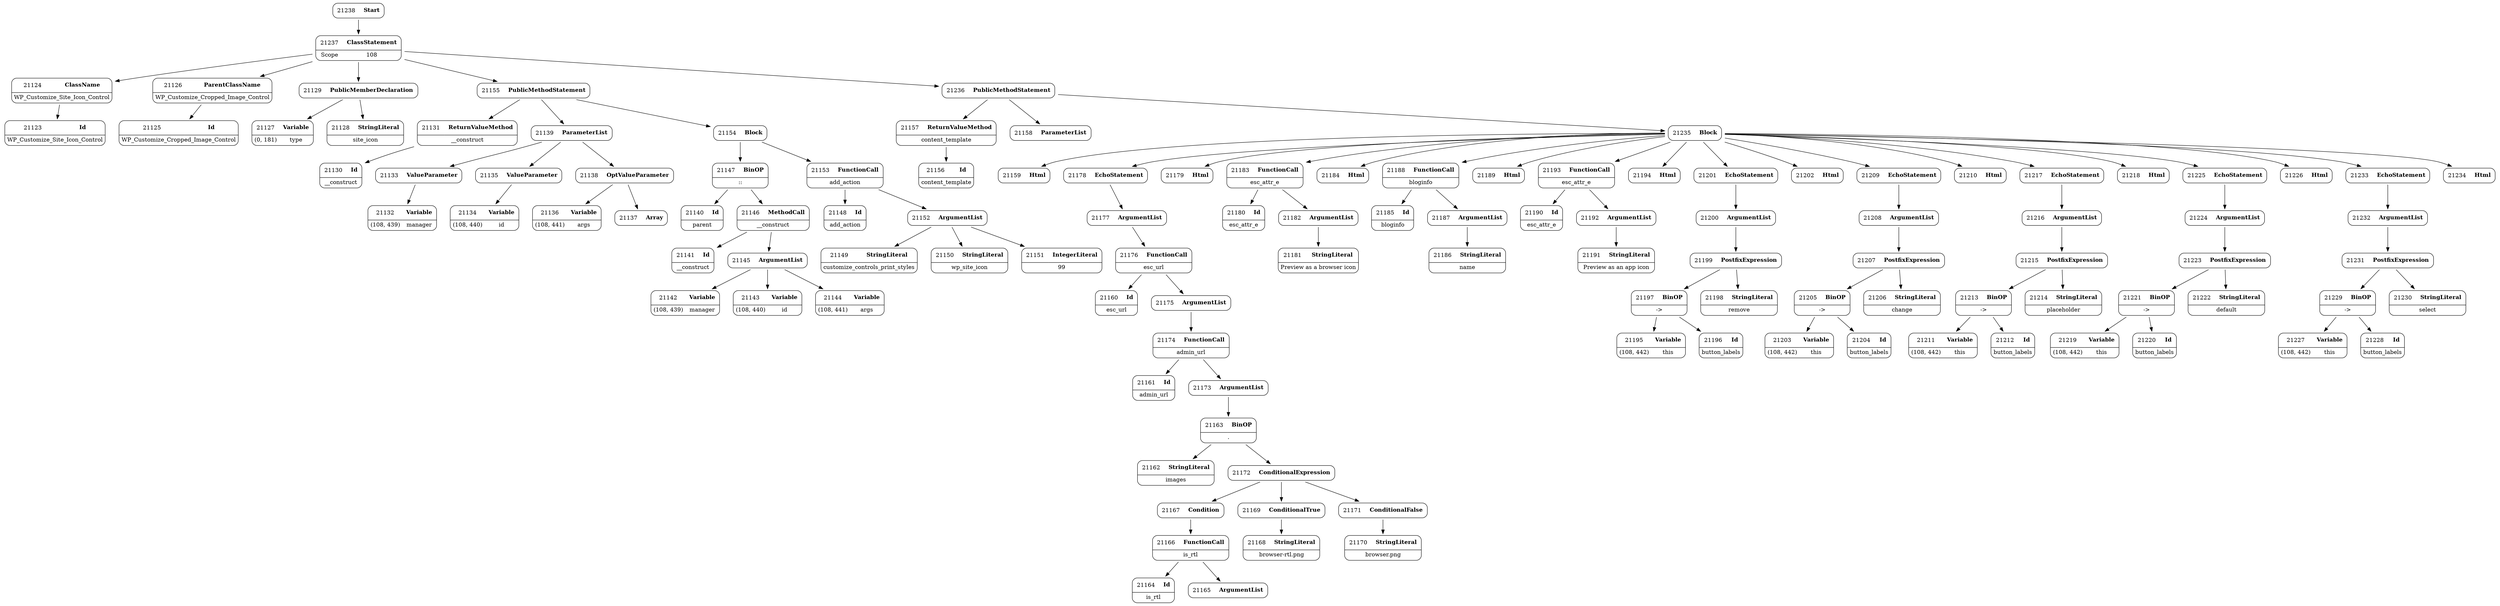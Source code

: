 digraph ast {
node [shape=none];
21123 [label=<<TABLE border='1' cellspacing='0' cellpadding='10' style='rounded' ><TR><TD border='0'>21123</TD><TD border='0'><B>Id</B></TD></TR><HR/><TR><TD border='0' cellpadding='5' colspan='2'>WP_Customize_Site_Icon_Control</TD></TR></TABLE>>];
21124 [label=<<TABLE border='1' cellspacing='0' cellpadding='10' style='rounded' ><TR><TD border='0'>21124</TD><TD border='0'><B>ClassName</B></TD></TR><HR/><TR><TD border='0' cellpadding='5' colspan='2'>WP_Customize_Site_Icon_Control</TD></TR></TABLE>>];
21124 -> 21123 [weight=2];
21125 [label=<<TABLE border='1' cellspacing='0' cellpadding='10' style='rounded' ><TR><TD border='0'>21125</TD><TD border='0'><B>Id</B></TD></TR><HR/><TR><TD border='0' cellpadding='5' colspan='2'>WP_Customize_Cropped_Image_Control</TD></TR></TABLE>>];
21126 [label=<<TABLE border='1' cellspacing='0' cellpadding='10' style='rounded' ><TR><TD border='0'>21126</TD><TD border='0'><B>ParentClassName</B></TD></TR><HR/><TR><TD border='0' cellpadding='5' colspan='2'>WP_Customize_Cropped_Image_Control</TD></TR></TABLE>>];
21126 -> 21125 [weight=2];
21127 [label=<<TABLE border='1' cellspacing='0' cellpadding='10' style='rounded' ><TR><TD border='0'>21127</TD><TD border='0'><B>Variable</B></TD></TR><HR/><TR><TD border='0' cellpadding='5'>(0, 181)</TD><TD border='0' cellpadding='5'>type</TD></TR></TABLE>>];
21128 [label=<<TABLE border='1' cellspacing='0' cellpadding='10' style='rounded' ><TR><TD border='0'>21128</TD><TD border='0'><B>StringLiteral</B></TD></TR><HR/><TR><TD border='0' cellpadding='5' colspan='2'>site_icon</TD></TR></TABLE>>];
21129 [label=<<TABLE border='1' cellspacing='0' cellpadding='10' style='rounded' ><TR><TD border='0'>21129</TD><TD border='0'><B>PublicMemberDeclaration</B></TD></TR></TABLE>>];
21129 -> 21127 [weight=2];
21129 -> 21128 [weight=2];
21130 [label=<<TABLE border='1' cellspacing='0' cellpadding='10' style='rounded' ><TR><TD border='0'>21130</TD><TD border='0'><B>Id</B></TD></TR><HR/><TR><TD border='0' cellpadding='5' colspan='2'>__construct</TD></TR></TABLE>>];
21131 [label=<<TABLE border='1' cellspacing='0' cellpadding='10' style='rounded' ><TR><TD border='0'>21131</TD><TD border='0'><B>ReturnValueMethod</B></TD></TR><HR/><TR><TD border='0' cellpadding='5' colspan='2'>__construct</TD></TR></TABLE>>];
21131 -> 21130 [weight=2];
21132 [label=<<TABLE border='1' cellspacing='0' cellpadding='10' style='rounded' ><TR><TD border='0'>21132</TD><TD border='0'><B>Variable</B></TD></TR><HR/><TR><TD border='0' cellpadding='5'>(108, 439)</TD><TD border='0' cellpadding='5'>manager</TD></TR></TABLE>>];
21133 [label=<<TABLE border='1' cellspacing='0' cellpadding='10' style='rounded' ><TR><TD border='0'>21133</TD><TD border='0'><B>ValueParameter</B></TD></TR></TABLE>>];
21133 -> 21132 [weight=2];
21134 [label=<<TABLE border='1' cellspacing='0' cellpadding='10' style='rounded' ><TR><TD border='0'>21134</TD><TD border='0'><B>Variable</B></TD></TR><HR/><TR><TD border='0' cellpadding='5'>(108, 440)</TD><TD border='0' cellpadding='5'>id</TD></TR></TABLE>>];
21135 [label=<<TABLE border='1' cellspacing='0' cellpadding='10' style='rounded' ><TR><TD border='0'>21135</TD><TD border='0'><B>ValueParameter</B></TD></TR></TABLE>>];
21135 -> 21134 [weight=2];
21136 [label=<<TABLE border='1' cellspacing='0' cellpadding='10' style='rounded' ><TR><TD border='0'>21136</TD><TD border='0'><B>Variable</B></TD></TR><HR/><TR><TD border='0' cellpadding='5'>(108, 441)</TD><TD border='0' cellpadding='5'>args</TD></TR></TABLE>>];
21137 [label=<<TABLE border='1' cellspacing='0' cellpadding='10' style='rounded' ><TR><TD border='0'>21137</TD><TD border='0'><B>Array</B></TD></TR></TABLE>>];
21138 [label=<<TABLE border='1' cellspacing='0' cellpadding='10' style='rounded' ><TR><TD border='0'>21138</TD><TD border='0'><B>OptValueParameter</B></TD></TR></TABLE>>];
21138 -> 21136 [weight=2];
21138 -> 21137 [weight=2];
21139 [label=<<TABLE border='1' cellspacing='0' cellpadding='10' style='rounded' ><TR><TD border='0'>21139</TD><TD border='0'><B>ParameterList</B></TD></TR></TABLE>>];
21139 -> 21133 [weight=2];
21139 -> 21135 [weight=2];
21139 -> 21138 [weight=2];
21140 [label=<<TABLE border='1' cellspacing='0' cellpadding='10' style='rounded' ><TR><TD border='0'>21140</TD><TD border='0'><B>Id</B></TD></TR><HR/><TR><TD border='0' cellpadding='5' colspan='2'>parent</TD></TR></TABLE>>];
21141 [label=<<TABLE border='1' cellspacing='0' cellpadding='10' style='rounded' ><TR><TD border='0'>21141</TD><TD border='0'><B>Id</B></TD></TR><HR/><TR><TD border='0' cellpadding='5' colspan='2'>__construct</TD></TR></TABLE>>];
21142 [label=<<TABLE border='1' cellspacing='0' cellpadding='10' style='rounded' ><TR><TD border='0'>21142</TD><TD border='0'><B>Variable</B></TD></TR><HR/><TR><TD border='0' cellpadding='5'>(108, 439)</TD><TD border='0' cellpadding='5'>manager</TD></TR></TABLE>>];
21143 [label=<<TABLE border='1' cellspacing='0' cellpadding='10' style='rounded' ><TR><TD border='0'>21143</TD><TD border='0'><B>Variable</B></TD></TR><HR/><TR><TD border='0' cellpadding='5'>(108, 440)</TD><TD border='0' cellpadding='5'>id</TD></TR></TABLE>>];
21144 [label=<<TABLE border='1' cellspacing='0' cellpadding='10' style='rounded' ><TR><TD border='0'>21144</TD><TD border='0'><B>Variable</B></TD></TR><HR/><TR><TD border='0' cellpadding='5'>(108, 441)</TD><TD border='0' cellpadding='5'>args</TD></TR></TABLE>>];
21145 [label=<<TABLE border='1' cellspacing='0' cellpadding='10' style='rounded' ><TR><TD border='0'>21145</TD><TD border='0'><B>ArgumentList</B></TD></TR></TABLE>>];
21145 -> 21142 [weight=2];
21145 -> 21143 [weight=2];
21145 -> 21144 [weight=2];
21146 [label=<<TABLE border='1' cellspacing='0' cellpadding='10' style='rounded' ><TR><TD border='0'>21146</TD><TD border='0'><B>MethodCall</B></TD></TR><HR/><TR><TD border='0' cellpadding='5' colspan='2'>__construct</TD></TR></TABLE>>];
21146 -> 21141 [weight=2];
21146 -> 21145 [weight=2];
21147 [label=<<TABLE border='1' cellspacing='0' cellpadding='10' style='rounded' ><TR><TD border='0'>21147</TD><TD border='0'><B>BinOP</B></TD></TR><HR/><TR><TD border='0' cellpadding='5' colspan='2'>::</TD></TR></TABLE>>];
21147 -> 21140 [weight=2];
21147 -> 21146 [weight=2];
21148 [label=<<TABLE border='1' cellspacing='0' cellpadding='10' style='rounded' ><TR><TD border='0'>21148</TD><TD border='0'><B>Id</B></TD></TR><HR/><TR><TD border='0' cellpadding='5' colspan='2'>add_action</TD></TR></TABLE>>];
21149 [label=<<TABLE border='1' cellspacing='0' cellpadding='10' style='rounded' ><TR><TD border='0'>21149</TD><TD border='0'><B>StringLiteral</B></TD></TR><HR/><TR><TD border='0' cellpadding='5' colspan='2'>customize_controls_print_styles</TD></TR></TABLE>>];
21150 [label=<<TABLE border='1' cellspacing='0' cellpadding='10' style='rounded' ><TR><TD border='0'>21150</TD><TD border='0'><B>StringLiteral</B></TD></TR><HR/><TR><TD border='0' cellpadding='5' colspan='2'>wp_site_icon</TD></TR></TABLE>>];
21151 [label=<<TABLE border='1' cellspacing='0' cellpadding='10' style='rounded' ><TR><TD border='0'>21151</TD><TD border='0'><B>IntegerLiteral</B></TD></TR><HR/><TR><TD border='0' cellpadding='5' colspan='2'>99</TD></TR></TABLE>>];
21152 [label=<<TABLE border='1' cellspacing='0' cellpadding='10' style='rounded' ><TR><TD border='0'>21152</TD><TD border='0'><B>ArgumentList</B></TD></TR></TABLE>>];
21152 -> 21149 [weight=2];
21152 -> 21150 [weight=2];
21152 -> 21151 [weight=2];
21153 [label=<<TABLE border='1' cellspacing='0' cellpadding='10' style='rounded' ><TR><TD border='0'>21153</TD><TD border='0'><B>FunctionCall</B></TD></TR><HR/><TR><TD border='0' cellpadding='5' colspan='2'>add_action</TD></TR></TABLE>>];
21153 -> 21148 [weight=2];
21153 -> 21152 [weight=2];
21154 [label=<<TABLE border='1' cellspacing='0' cellpadding='10' style='rounded' ><TR><TD border='0'>21154</TD><TD border='0'><B>Block</B></TD></TR></TABLE>>];
21154 -> 21147 [weight=2];
21154 -> 21153 [weight=2];
21155 [label=<<TABLE border='1' cellspacing='0' cellpadding='10' style='rounded' ><TR><TD border='0'>21155</TD><TD border='0'><B>PublicMethodStatement</B></TD></TR></TABLE>>];
21155 -> 21131 [weight=2];
21155 -> 21139 [weight=2];
21155 -> 21154 [weight=2];
21156 [label=<<TABLE border='1' cellspacing='0' cellpadding='10' style='rounded' ><TR><TD border='0'>21156</TD><TD border='0'><B>Id</B></TD></TR><HR/><TR><TD border='0' cellpadding='5' colspan='2'>content_template</TD></TR></TABLE>>];
21157 [label=<<TABLE border='1' cellspacing='0' cellpadding='10' style='rounded' ><TR><TD border='0'>21157</TD><TD border='0'><B>ReturnValueMethod</B></TD></TR><HR/><TR><TD border='0' cellpadding='5' colspan='2'>content_template</TD></TR></TABLE>>];
21157 -> 21156 [weight=2];
21158 [label=<<TABLE border='1' cellspacing='0' cellpadding='10' style='rounded' ><TR><TD border='0'>21158</TD><TD border='0'><B>ParameterList</B></TD></TR></TABLE>>];
21159 [label=<<TABLE border='1' cellspacing='0' cellpadding='10' style='rounded' ><TR><TD border='0'>21159</TD><TD border='0'><B>Html</B></TD></TR></TABLE>>];
21160 [label=<<TABLE border='1' cellspacing='0' cellpadding='10' style='rounded' ><TR><TD border='0'>21160</TD><TD border='0'><B>Id</B></TD></TR><HR/><TR><TD border='0' cellpadding='5' colspan='2'>esc_url</TD></TR></TABLE>>];
21161 [label=<<TABLE border='1' cellspacing='0' cellpadding='10' style='rounded' ><TR><TD border='0'>21161</TD><TD border='0'><B>Id</B></TD></TR><HR/><TR><TD border='0' cellpadding='5' colspan='2'>admin_url</TD></TR></TABLE>>];
21162 [label=<<TABLE border='1' cellspacing='0' cellpadding='10' style='rounded' ><TR><TD border='0'>21162</TD><TD border='0'><B>StringLiteral</B></TD></TR><HR/><TR><TD border='0' cellpadding='5' colspan='2'>images</TD></TR></TABLE>>];
21163 [label=<<TABLE border='1' cellspacing='0' cellpadding='10' style='rounded' ><TR><TD border='0'>21163</TD><TD border='0'><B>BinOP</B></TD></TR><HR/><TR><TD border='0' cellpadding='5' colspan='2'>.</TD></TR></TABLE>>];
21163 -> 21162 [weight=2];
21163 -> 21172 [weight=2];
21164 [label=<<TABLE border='1' cellspacing='0' cellpadding='10' style='rounded' ><TR><TD border='0'>21164</TD><TD border='0'><B>Id</B></TD></TR><HR/><TR><TD border='0' cellpadding='5' colspan='2'>is_rtl</TD></TR></TABLE>>];
21165 [label=<<TABLE border='1' cellspacing='0' cellpadding='10' style='rounded' ><TR><TD border='0'>21165</TD><TD border='0'><B>ArgumentList</B></TD></TR></TABLE>>];
21166 [label=<<TABLE border='1' cellspacing='0' cellpadding='10' style='rounded' ><TR><TD border='0'>21166</TD><TD border='0'><B>FunctionCall</B></TD></TR><HR/><TR><TD border='0' cellpadding='5' colspan='2'>is_rtl</TD></TR></TABLE>>];
21166 -> 21164 [weight=2];
21166 -> 21165 [weight=2];
21167 [label=<<TABLE border='1' cellspacing='0' cellpadding='10' style='rounded' ><TR><TD border='0'>21167</TD><TD border='0'><B>Condition</B></TD></TR></TABLE>>];
21167 -> 21166 [weight=2];
21168 [label=<<TABLE border='1' cellspacing='0' cellpadding='10' style='rounded' ><TR><TD border='0'>21168</TD><TD border='0'><B>StringLiteral</B></TD></TR><HR/><TR><TD border='0' cellpadding='5' colspan='2'>browser-rtl.png</TD></TR></TABLE>>];
21169 [label=<<TABLE border='1' cellspacing='0' cellpadding='10' style='rounded' ><TR><TD border='0'>21169</TD><TD border='0'><B>ConditionalTrue</B></TD></TR></TABLE>>];
21169 -> 21168 [weight=2];
21170 [label=<<TABLE border='1' cellspacing='0' cellpadding='10' style='rounded' ><TR><TD border='0'>21170</TD><TD border='0'><B>StringLiteral</B></TD></TR><HR/><TR><TD border='0' cellpadding='5' colspan='2'>browser.png</TD></TR></TABLE>>];
21171 [label=<<TABLE border='1' cellspacing='0' cellpadding='10' style='rounded' ><TR><TD border='0'>21171</TD><TD border='0'><B>ConditionalFalse</B></TD></TR></TABLE>>];
21171 -> 21170 [weight=2];
21172 [label=<<TABLE border='1' cellspacing='0' cellpadding='10' style='rounded' ><TR><TD border='0'>21172</TD><TD border='0'><B>ConditionalExpression</B></TD></TR></TABLE>>];
21172 -> 21167 [weight=2];
21172 -> 21169 [weight=2];
21172 -> 21171 [weight=2];
21173 [label=<<TABLE border='1' cellspacing='0' cellpadding='10' style='rounded' ><TR><TD border='0'>21173</TD><TD border='0'><B>ArgumentList</B></TD></TR></TABLE>>];
21173 -> 21163 [weight=2];
21174 [label=<<TABLE border='1' cellspacing='0' cellpadding='10' style='rounded' ><TR><TD border='0'>21174</TD><TD border='0'><B>FunctionCall</B></TD></TR><HR/><TR><TD border='0' cellpadding='5' colspan='2'>admin_url</TD></TR></TABLE>>];
21174 -> 21161 [weight=2];
21174 -> 21173 [weight=2];
21175 [label=<<TABLE border='1' cellspacing='0' cellpadding='10' style='rounded' ><TR><TD border='0'>21175</TD><TD border='0'><B>ArgumentList</B></TD></TR></TABLE>>];
21175 -> 21174 [weight=2];
21176 [label=<<TABLE border='1' cellspacing='0' cellpadding='10' style='rounded' ><TR><TD border='0'>21176</TD><TD border='0'><B>FunctionCall</B></TD></TR><HR/><TR><TD border='0' cellpadding='5' colspan='2'>esc_url</TD></TR></TABLE>>];
21176 -> 21160 [weight=2];
21176 -> 21175 [weight=2];
21177 [label=<<TABLE border='1' cellspacing='0' cellpadding='10' style='rounded' ><TR><TD border='0'>21177</TD><TD border='0'><B>ArgumentList</B></TD></TR></TABLE>>];
21177 -> 21176 [weight=2];
21178 [label=<<TABLE border='1' cellspacing='0' cellpadding='10' style='rounded' ><TR><TD border='0'>21178</TD><TD border='0'><B>EchoStatement</B></TD></TR></TABLE>>];
21178 -> 21177 [weight=2];
21179 [label=<<TABLE border='1' cellspacing='0' cellpadding='10' style='rounded' ><TR><TD border='0'>21179</TD><TD border='0'><B>Html</B></TD></TR></TABLE>>];
21180 [label=<<TABLE border='1' cellspacing='0' cellpadding='10' style='rounded' ><TR><TD border='0'>21180</TD><TD border='0'><B>Id</B></TD></TR><HR/><TR><TD border='0' cellpadding='5' colspan='2'>esc_attr_e</TD></TR></TABLE>>];
21181 [label=<<TABLE border='1' cellspacing='0' cellpadding='10' style='rounded' ><TR><TD border='0'>21181</TD><TD border='0'><B>StringLiteral</B></TD></TR><HR/><TR><TD border='0' cellpadding='5' colspan='2'>Preview as a browser icon</TD></TR></TABLE>>];
21182 [label=<<TABLE border='1' cellspacing='0' cellpadding='10' style='rounded' ><TR><TD border='0'>21182</TD><TD border='0'><B>ArgumentList</B></TD></TR></TABLE>>];
21182 -> 21181 [weight=2];
21183 [label=<<TABLE border='1' cellspacing='0' cellpadding='10' style='rounded' ><TR><TD border='0'>21183</TD><TD border='0'><B>FunctionCall</B></TD></TR><HR/><TR><TD border='0' cellpadding='5' colspan='2'>esc_attr_e</TD></TR></TABLE>>];
21183 -> 21180 [weight=2];
21183 -> 21182 [weight=2];
21184 [label=<<TABLE border='1' cellspacing='0' cellpadding='10' style='rounded' ><TR><TD border='0'>21184</TD><TD border='0'><B>Html</B></TD></TR></TABLE>>];
21185 [label=<<TABLE border='1' cellspacing='0' cellpadding='10' style='rounded' ><TR><TD border='0'>21185</TD><TD border='0'><B>Id</B></TD></TR><HR/><TR><TD border='0' cellpadding='5' colspan='2'>bloginfo</TD></TR></TABLE>>];
21186 [label=<<TABLE border='1' cellspacing='0' cellpadding='10' style='rounded' ><TR><TD border='0'>21186</TD><TD border='0'><B>StringLiteral</B></TD></TR><HR/><TR><TD border='0' cellpadding='5' colspan='2'>name</TD></TR></TABLE>>];
21187 [label=<<TABLE border='1' cellspacing='0' cellpadding='10' style='rounded' ><TR><TD border='0'>21187</TD><TD border='0'><B>ArgumentList</B></TD></TR></TABLE>>];
21187 -> 21186 [weight=2];
21188 [label=<<TABLE border='1' cellspacing='0' cellpadding='10' style='rounded' ><TR><TD border='0'>21188</TD><TD border='0'><B>FunctionCall</B></TD></TR><HR/><TR><TD border='0' cellpadding='5' colspan='2'>bloginfo</TD></TR></TABLE>>];
21188 -> 21185 [weight=2];
21188 -> 21187 [weight=2];
21189 [label=<<TABLE border='1' cellspacing='0' cellpadding='10' style='rounded' ><TR><TD border='0'>21189</TD><TD border='0'><B>Html</B></TD></TR></TABLE>>];
21190 [label=<<TABLE border='1' cellspacing='0' cellpadding='10' style='rounded' ><TR><TD border='0'>21190</TD><TD border='0'><B>Id</B></TD></TR><HR/><TR><TD border='0' cellpadding='5' colspan='2'>esc_attr_e</TD></TR></TABLE>>];
21191 [label=<<TABLE border='1' cellspacing='0' cellpadding='10' style='rounded' ><TR><TD border='0'>21191</TD><TD border='0'><B>StringLiteral</B></TD></TR><HR/><TR><TD border='0' cellpadding='5' colspan='2'>Preview as an app icon</TD></TR></TABLE>>];
21192 [label=<<TABLE border='1' cellspacing='0' cellpadding='10' style='rounded' ><TR><TD border='0'>21192</TD><TD border='0'><B>ArgumentList</B></TD></TR></TABLE>>];
21192 -> 21191 [weight=2];
21193 [label=<<TABLE border='1' cellspacing='0' cellpadding='10' style='rounded' ><TR><TD border='0'>21193</TD><TD border='0'><B>FunctionCall</B></TD></TR><HR/><TR><TD border='0' cellpadding='5' colspan='2'>esc_attr_e</TD></TR></TABLE>>];
21193 -> 21190 [weight=2];
21193 -> 21192 [weight=2];
21194 [label=<<TABLE border='1' cellspacing='0' cellpadding='10' style='rounded' ><TR><TD border='0'>21194</TD><TD border='0'><B>Html</B></TD></TR></TABLE>>];
21195 [label=<<TABLE border='1' cellspacing='0' cellpadding='10' style='rounded' ><TR><TD border='0'>21195</TD><TD border='0'><B>Variable</B></TD></TR><HR/><TR><TD border='0' cellpadding='5'>(108, 442)</TD><TD border='0' cellpadding='5'>this</TD></TR></TABLE>>];
21196 [label=<<TABLE border='1' cellspacing='0' cellpadding='10' style='rounded' ><TR><TD border='0'>21196</TD><TD border='0'><B>Id</B></TD></TR><HR/><TR><TD border='0' cellpadding='5' colspan='2'>button_labels</TD></TR></TABLE>>];
21197 [label=<<TABLE border='1' cellspacing='0' cellpadding='10' style='rounded' ><TR><TD border='0'>21197</TD><TD border='0'><B>BinOP</B></TD></TR><HR/><TR><TD border='0' cellpadding='5' colspan='2'>-&gt;</TD></TR></TABLE>>];
21197 -> 21195 [weight=2];
21197 -> 21196 [weight=2];
21198 [label=<<TABLE border='1' cellspacing='0' cellpadding='10' style='rounded' ><TR><TD border='0'>21198</TD><TD border='0'><B>StringLiteral</B></TD></TR><HR/><TR><TD border='0' cellpadding='5' colspan='2'>remove</TD></TR></TABLE>>];
21199 [label=<<TABLE border='1' cellspacing='0' cellpadding='10' style='rounded' ><TR><TD border='0'>21199</TD><TD border='0'><B>PostfixExpression</B></TD></TR></TABLE>>];
21199 -> 21197 [weight=2];
21199 -> 21198 [weight=2];
21200 [label=<<TABLE border='1' cellspacing='0' cellpadding='10' style='rounded' ><TR><TD border='0'>21200</TD><TD border='0'><B>ArgumentList</B></TD></TR></TABLE>>];
21200 -> 21199 [weight=2];
21201 [label=<<TABLE border='1' cellspacing='0' cellpadding='10' style='rounded' ><TR><TD border='0'>21201</TD><TD border='0'><B>EchoStatement</B></TD></TR></TABLE>>];
21201 -> 21200 [weight=2];
21202 [label=<<TABLE border='1' cellspacing='0' cellpadding='10' style='rounded' ><TR><TD border='0'>21202</TD><TD border='0'><B>Html</B></TD></TR></TABLE>>];
21203 [label=<<TABLE border='1' cellspacing='0' cellpadding='10' style='rounded' ><TR><TD border='0'>21203</TD><TD border='0'><B>Variable</B></TD></TR><HR/><TR><TD border='0' cellpadding='5'>(108, 442)</TD><TD border='0' cellpadding='5'>this</TD></TR></TABLE>>];
21204 [label=<<TABLE border='1' cellspacing='0' cellpadding='10' style='rounded' ><TR><TD border='0'>21204</TD><TD border='0'><B>Id</B></TD></TR><HR/><TR><TD border='0' cellpadding='5' colspan='2'>button_labels</TD></TR></TABLE>>];
21205 [label=<<TABLE border='1' cellspacing='0' cellpadding='10' style='rounded' ><TR><TD border='0'>21205</TD><TD border='0'><B>BinOP</B></TD></TR><HR/><TR><TD border='0' cellpadding='5' colspan='2'>-&gt;</TD></TR></TABLE>>];
21205 -> 21203 [weight=2];
21205 -> 21204 [weight=2];
21206 [label=<<TABLE border='1' cellspacing='0' cellpadding='10' style='rounded' ><TR><TD border='0'>21206</TD><TD border='0'><B>StringLiteral</B></TD></TR><HR/><TR><TD border='0' cellpadding='5' colspan='2'>change</TD></TR></TABLE>>];
21207 [label=<<TABLE border='1' cellspacing='0' cellpadding='10' style='rounded' ><TR><TD border='0'>21207</TD><TD border='0'><B>PostfixExpression</B></TD></TR></TABLE>>];
21207 -> 21205 [weight=2];
21207 -> 21206 [weight=2];
21208 [label=<<TABLE border='1' cellspacing='0' cellpadding='10' style='rounded' ><TR><TD border='0'>21208</TD><TD border='0'><B>ArgumentList</B></TD></TR></TABLE>>];
21208 -> 21207 [weight=2];
21209 [label=<<TABLE border='1' cellspacing='0' cellpadding='10' style='rounded' ><TR><TD border='0'>21209</TD><TD border='0'><B>EchoStatement</B></TD></TR></TABLE>>];
21209 -> 21208 [weight=2];
21210 [label=<<TABLE border='1' cellspacing='0' cellpadding='10' style='rounded' ><TR><TD border='0'>21210</TD><TD border='0'><B>Html</B></TD></TR></TABLE>>];
21211 [label=<<TABLE border='1' cellspacing='0' cellpadding='10' style='rounded' ><TR><TD border='0'>21211</TD><TD border='0'><B>Variable</B></TD></TR><HR/><TR><TD border='0' cellpadding='5'>(108, 442)</TD><TD border='0' cellpadding='5'>this</TD></TR></TABLE>>];
21212 [label=<<TABLE border='1' cellspacing='0' cellpadding='10' style='rounded' ><TR><TD border='0'>21212</TD><TD border='0'><B>Id</B></TD></TR><HR/><TR><TD border='0' cellpadding='5' colspan='2'>button_labels</TD></TR></TABLE>>];
21213 [label=<<TABLE border='1' cellspacing='0' cellpadding='10' style='rounded' ><TR><TD border='0'>21213</TD><TD border='0'><B>BinOP</B></TD></TR><HR/><TR><TD border='0' cellpadding='5' colspan='2'>-&gt;</TD></TR></TABLE>>];
21213 -> 21211 [weight=2];
21213 -> 21212 [weight=2];
21214 [label=<<TABLE border='1' cellspacing='0' cellpadding='10' style='rounded' ><TR><TD border='0'>21214</TD><TD border='0'><B>StringLiteral</B></TD></TR><HR/><TR><TD border='0' cellpadding='5' colspan='2'>placeholder</TD></TR></TABLE>>];
21215 [label=<<TABLE border='1' cellspacing='0' cellpadding='10' style='rounded' ><TR><TD border='0'>21215</TD><TD border='0'><B>PostfixExpression</B></TD></TR></TABLE>>];
21215 -> 21213 [weight=2];
21215 -> 21214 [weight=2];
21216 [label=<<TABLE border='1' cellspacing='0' cellpadding='10' style='rounded' ><TR><TD border='0'>21216</TD><TD border='0'><B>ArgumentList</B></TD></TR></TABLE>>];
21216 -> 21215 [weight=2];
21217 [label=<<TABLE border='1' cellspacing='0' cellpadding='10' style='rounded' ><TR><TD border='0'>21217</TD><TD border='0'><B>EchoStatement</B></TD></TR></TABLE>>];
21217 -> 21216 [weight=2];
21218 [label=<<TABLE border='1' cellspacing='0' cellpadding='10' style='rounded' ><TR><TD border='0'>21218</TD><TD border='0'><B>Html</B></TD></TR></TABLE>>];
21219 [label=<<TABLE border='1' cellspacing='0' cellpadding='10' style='rounded' ><TR><TD border='0'>21219</TD><TD border='0'><B>Variable</B></TD></TR><HR/><TR><TD border='0' cellpadding='5'>(108, 442)</TD><TD border='0' cellpadding='5'>this</TD></TR></TABLE>>];
21220 [label=<<TABLE border='1' cellspacing='0' cellpadding='10' style='rounded' ><TR><TD border='0'>21220</TD><TD border='0'><B>Id</B></TD></TR><HR/><TR><TD border='0' cellpadding='5' colspan='2'>button_labels</TD></TR></TABLE>>];
21221 [label=<<TABLE border='1' cellspacing='0' cellpadding='10' style='rounded' ><TR><TD border='0'>21221</TD><TD border='0'><B>BinOP</B></TD></TR><HR/><TR><TD border='0' cellpadding='5' colspan='2'>-&gt;</TD></TR></TABLE>>];
21221 -> 21219 [weight=2];
21221 -> 21220 [weight=2];
21222 [label=<<TABLE border='1' cellspacing='0' cellpadding='10' style='rounded' ><TR><TD border='0'>21222</TD><TD border='0'><B>StringLiteral</B></TD></TR><HR/><TR><TD border='0' cellpadding='5' colspan='2'>default</TD></TR></TABLE>>];
21223 [label=<<TABLE border='1' cellspacing='0' cellpadding='10' style='rounded' ><TR><TD border='0'>21223</TD><TD border='0'><B>PostfixExpression</B></TD></TR></TABLE>>];
21223 -> 21221 [weight=2];
21223 -> 21222 [weight=2];
21224 [label=<<TABLE border='1' cellspacing='0' cellpadding='10' style='rounded' ><TR><TD border='0'>21224</TD><TD border='0'><B>ArgumentList</B></TD></TR></TABLE>>];
21224 -> 21223 [weight=2];
21225 [label=<<TABLE border='1' cellspacing='0' cellpadding='10' style='rounded' ><TR><TD border='0'>21225</TD><TD border='0'><B>EchoStatement</B></TD></TR></TABLE>>];
21225 -> 21224 [weight=2];
21226 [label=<<TABLE border='1' cellspacing='0' cellpadding='10' style='rounded' ><TR><TD border='0'>21226</TD><TD border='0'><B>Html</B></TD></TR></TABLE>>];
21227 [label=<<TABLE border='1' cellspacing='0' cellpadding='10' style='rounded' ><TR><TD border='0'>21227</TD><TD border='0'><B>Variable</B></TD></TR><HR/><TR><TD border='0' cellpadding='5'>(108, 442)</TD><TD border='0' cellpadding='5'>this</TD></TR></TABLE>>];
21228 [label=<<TABLE border='1' cellspacing='0' cellpadding='10' style='rounded' ><TR><TD border='0'>21228</TD><TD border='0'><B>Id</B></TD></TR><HR/><TR><TD border='0' cellpadding='5' colspan='2'>button_labels</TD></TR></TABLE>>];
21229 [label=<<TABLE border='1' cellspacing='0' cellpadding='10' style='rounded' ><TR><TD border='0'>21229</TD><TD border='0'><B>BinOP</B></TD></TR><HR/><TR><TD border='0' cellpadding='5' colspan='2'>-&gt;</TD></TR></TABLE>>];
21229 -> 21227 [weight=2];
21229 -> 21228 [weight=2];
21230 [label=<<TABLE border='1' cellspacing='0' cellpadding='10' style='rounded' ><TR><TD border='0'>21230</TD><TD border='0'><B>StringLiteral</B></TD></TR><HR/><TR><TD border='0' cellpadding='5' colspan='2'>select</TD></TR></TABLE>>];
21231 [label=<<TABLE border='1' cellspacing='0' cellpadding='10' style='rounded' ><TR><TD border='0'>21231</TD><TD border='0'><B>PostfixExpression</B></TD></TR></TABLE>>];
21231 -> 21229 [weight=2];
21231 -> 21230 [weight=2];
21232 [label=<<TABLE border='1' cellspacing='0' cellpadding='10' style='rounded' ><TR><TD border='0'>21232</TD><TD border='0'><B>ArgumentList</B></TD></TR></TABLE>>];
21232 -> 21231 [weight=2];
21233 [label=<<TABLE border='1' cellspacing='0' cellpadding='10' style='rounded' ><TR><TD border='0'>21233</TD><TD border='0'><B>EchoStatement</B></TD></TR></TABLE>>];
21233 -> 21232 [weight=2];
21234 [label=<<TABLE border='1' cellspacing='0' cellpadding='10' style='rounded' ><TR><TD border='0'>21234</TD><TD border='0'><B>Html</B></TD></TR></TABLE>>];
21235 [label=<<TABLE border='1' cellspacing='0' cellpadding='10' style='rounded' ><TR><TD border='0'>21235</TD><TD border='0'><B>Block</B></TD></TR></TABLE>>];
21235 -> 21159 [weight=2];
21235 -> 21178 [weight=2];
21235 -> 21179 [weight=2];
21235 -> 21183 [weight=2];
21235 -> 21184 [weight=2];
21235 -> 21188 [weight=2];
21235 -> 21189 [weight=2];
21235 -> 21193 [weight=2];
21235 -> 21194 [weight=2];
21235 -> 21201 [weight=2];
21235 -> 21202 [weight=2];
21235 -> 21209 [weight=2];
21235 -> 21210 [weight=2];
21235 -> 21217 [weight=2];
21235 -> 21218 [weight=2];
21235 -> 21225 [weight=2];
21235 -> 21226 [weight=2];
21235 -> 21233 [weight=2];
21235 -> 21234 [weight=2];
21236 [label=<<TABLE border='1' cellspacing='0' cellpadding='10' style='rounded' ><TR><TD border='0'>21236</TD><TD border='0'><B>PublicMethodStatement</B></TD></TR></TABLE>>];
21236 -> 21157 [weight=2];
21236 -> 21158 [weight=2];
21236 -> 21235 [weight=2];
21237 [label=<<TABLE border='1' cellspacing='0' cellpadding='10' style='rounded' ><TR><TD border='0'>21237</TD><TD border='0'><B>ClassStatement</B></TD></TR><HR/><TR><TD border='0' cellpadding='5'>Scope</TD><TD border='0' cellpadding='5'>108</TD></TR></TABLE>>];
21237 -> 21124 [weight=2];
21237 -> 21126 [weight=2];
21237 -> 21129 [weight=2];
21237 -> 21155 [weight=2];
21237 -> 21236 [weight=2];
21238 [label=<<TABLE border='1' cellspacing='0' cellpadding='10' style='rounded' ><TR><TD border='0'>21238</TD><TD border='0'><B>Start</B></TD></TR></TABLE>>];
21238 -> 21237 [weight=2];
}
